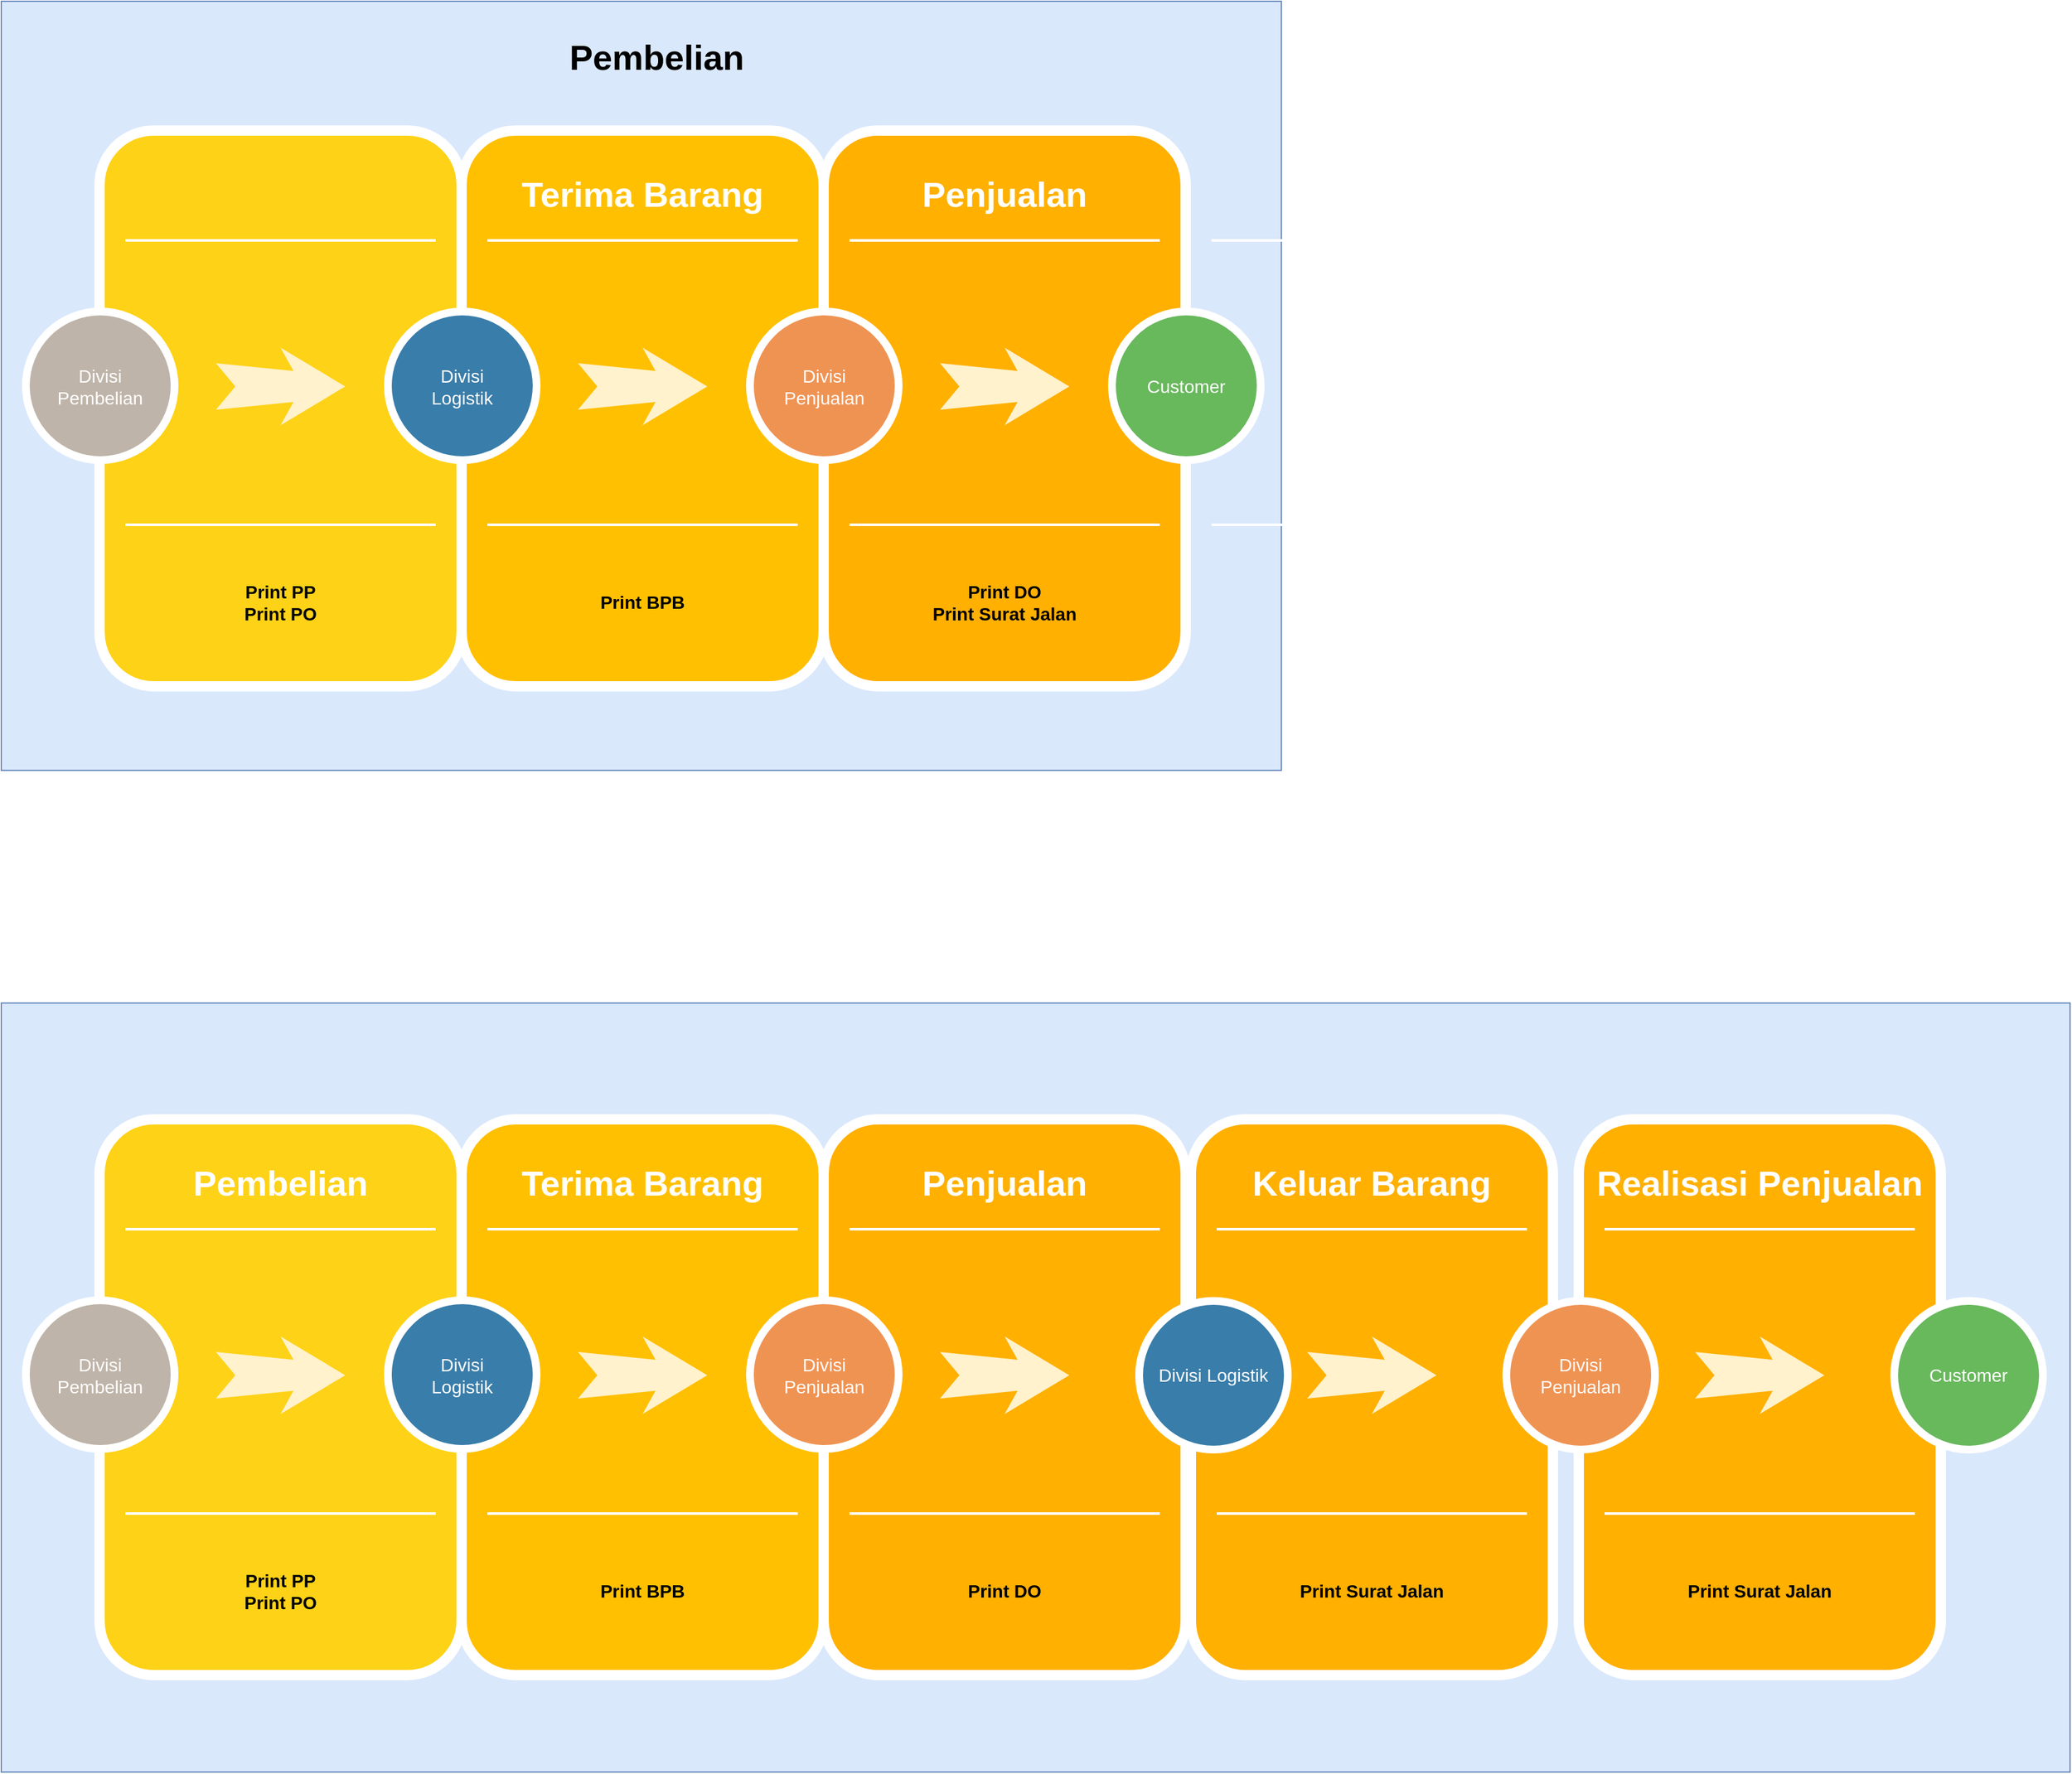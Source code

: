 <mxfile version="21.0.6" type="github">
  <diagram name="Flow TNL" id="12e1b939-464a-85fe-373e-61e167be1490">
    <mxGraphModel dx="1591" dy="849" grid="1" gridSize="10" guides="1" tooltips="1" connect="1" arrows="1" fold="1" page="1" pageScale="1.5" pageWidth="1169" pageHeight="826" background="none" math="0" shadow="0">
      <root>
        <mxCell id="0" />
        <mxCell id="1" parent="0" />
        <mxCell id="8H5z0bGd2YHfDFZXJcyK-37" value="" style="text;html=1;strokeColor=#6c8ebf;fillColor=#dae8fc;align=center;verticalAlign=middle;whiteSpace=wrap;rounded=0;shadow=0;fontSize=27;fontStyle=1" vertex="1" parent="1">
          <mxGeometry x="240" y="1080" width="1600" height="595" as="geometry" />
        </mxCell>
        <mxCell id="8H5z0bGd2YHfDFZXJcyK-36" value="" style="text;html=1;strokeColor=#6c8ebf;fillColor=#dae8fc;align=center;verticalAlign=middle;whiteSpace=wrap;rounded=0;shadow=0;fontSize=27;fontStyle=1" vertex="1" parent="1">
          <mxGeometry x="240" y="305" width="990" height="595" as="geometry" />
        </mxCell>
        <mxCell id="60da8b9f42644d3a-2" value="" style="whiteSpace=wrap;html=1;rounded=1;shadow=0;strokeWidth=8;fontSize=20;align=center;fillColor=#FED217;strokeColor=#FFFFFF;" parent="1" vertex="1">
          <mxGeometry x="316" y="405" width="280" height="430" as="geometry" />
        </mxCell>
        <mxCell id="60da8b9f42644d3a-3" value="&lt;font color=&quot;#000000&quot;&gt;Pembelian&lt;/font&gt;" style="text;html=1;strokeColor=none;fillColor=none;align=center;verticalAlign=middle;whiteSpace=wrap;rounded=0;shadow=0;fontSize=27;fontColor=#FFFFFF;fontStyle=1" parent="1" vertex="1">
          <mxGeometry x="607" y="319" width="280" height="60" as="geometry" />
        </mxCell>
        <mxCell id="60da8b9f42644d3a-4" value="Print PP&lt;br&gt;Print PO" style="text;html=1;strokeColor=none;fillColor=none;align=center;verticalAlign=middle;whiteSpace=wrap;rounded=0;shadow=0;fontSize=14;fontColor=#050505;fontStyle=1" parent="1" vertex="1">
          <mxGeometry x="316" y="725" width="280" height="90" as="geometry" />
        </mxCell>
        <mxCell id="60da8b9f42644d3a-6" value="" style="line;strokeWidth=2;html=1;rounded=0;shadow=0;fontSize=27;align=center;fillColor=none;strokeColor=#FFFFFF;" parent="1" vertex="1">
          <mxGeometry x="336" y="485" width="240" height="10" as="geometry" />
        </mxCell>
        <mxCell id="60da8b9f42644d3a-7" value="" style="line;strokeWidth=2;html=1;rounded=0;shadow=0;fontSize=27;align=center;fillColor=none;strokeColor=#FFFFFF;" parent="1" vertex="1">
          <mxGeometry x="336" y="705" width="240" height="10" as="geometry" />
        </mxCell>
        <mxCell id="60da8b9f42644d3a-8" value="Divisi&lt;br&gt;Pembelian" style="ellipse;whiteSpace=wrap;html=1;rounded=0;shadow=0;strokeWidth=6;fontSize=14;align=center;fillColor=#BFB4A9;strokeColor=#FFFFFF;fontColor=#FFFFFF;" parent="1" vertex="1">
          <mxGeometry x="259" y="545" width="115" height="115" as="geometry" />
        </mxCell>
        <mxCell id="60da8b9f42644d3a-9" value="" style="html=1;shadow=0;dashed=0;align=center;verticalAlign=middle;shape=mxgraph.arrows2.stylisedArrow;dy=0.6;dx=40;notch=15;feather=0.4;rounded=0;strokeWidth=1;fontSize=27;strokeColor=none;fillColor=#fff2cc;" parent="1" vertex="1">
          <mxGeometry x="406" y="573" width="100" height="60" as="geometry" />
        </mxCell>
        <mxCell id="60da8b9f42644d3a-17" value="" style="whiteSpace=wrap;html=1;rounded=1;shadow=0;strokeWidth=8;fontSize=20;align=center;fillColor=#FFC001;strokeColor=#FFFFFF;" parent="1" vertex="1">
          <mxGeometry x="596" y="405" width="280" height="430" as="geometry" />
        </mxCell>
        <mxCell id="60da8b9f42644d3a-18" value="Terima Barang" style="text;html=1;strokeColor=none;fillColor=none;align=center;verticalAlign=middle;whiteSpace=wrap;rounded=0;shadow=0;fontSize=27;fontColor=#FFFFFF;fontStyle=1" parent="1" vertex="1">
          <mxGeometry x="596" y="425" width="280" height="60" as="geometry" />
        </mxCell>
        <mxCell id="60da8b9f42644d3a-19" value="Print BPB" style="text;html=1;strokeColor=none;fillColor=none;align=center;verticalAlign=middle;whiteSpace=wrap;rounded=0;shadow=0;fontSize=14;fontColor=#000000;fontStyle=1" parent="1" vertex="1">
          <mxGeometry x="596" y="725" width="280" height="90" as="geometry" />
        </mxCell>
        <mxCell id="60da8b9f42644d3a-20" value="" style="line;strokeWidth=2;html=1;rounded=0;shadow=0;fontSize=27;align=center;fillColor=none;strokeColor=#FFFFFF;" parent="1" vertex="1">
          <mxGeometry x="616" y="485" width="240" height="10" as="geometry" />
        </mxCell>
        <mxCell id="60da8b9f42644d3a-21" value="" style="line;strokeWidth=2;html=1;rounded=0;shadow=0;fontSize=27;align=center;fillColor=none;strokeColor=#FFFFFF;" parent="1" vertex="1">
          <mxGeometry x="616" y="705" width="240" height="10" as="geometry" />
        </mxCell>
        <mxCell id="60da8b9f42644d3a-22" value="Divisi&lt;br&gt;Logistik" style="ellipse;whiteSpace=wrap;html=1;rounded=0;shadow=0;strokeWidth=6;fontSize=14;align=center;fillColor=#397DAA;strokeColor=#FFFFFF;fontColor=#FFFFFF;" parent="1" vertex="1">
          <mxGeometry x="539" y="545" width="115" height="115" as="geometry" />
        </mxCell>
        <mxCell id="60da8b9f42644d3a-23" value="" style="html=1;shadow=0;dashed=0;align=center;verticalAlign=middle;shape=mxgraph.arrows2.stylisedArrow;dy=0.6;dx=40;notch=15;feather=0.4;rounded=0;strokeWidth=1;fontSize=27;strokeColor=none;fillColor=#fff2cc;" parent="1" vertex="1">
          <mxGeometry x="686" y="573" width="100" height="60" as="geometry" />
        </mxCell>
        <mxCell id="60da8b9f42644d3a-24" value="" style="whiteSpace=wrap;html=1;rounded=1;shadow=0;strokeWidth=8;fontSize=20;align=center;fillColor=#FFB001;strokeColor=#FFFFFF;" parent="1" vertex="1">
          <mxGeometry x="876" y="405" width="280" height="430" as="geometry" />
        </mxCell>
        <mxCell id="60da8b9f42644d3a-25" value="Penjualan" style="text;html=1;strokeColor=none;fillColor=none;align=center;verticalAlign=middle;whiteSpace=wrap;rounded=0;shadow=0;fontSize=27;fontColor=#FFFFFF;fontStyle=1" parent="1" vertex="1">
          <mxGeometry x="876" y="425" width="280" height="60" as="geometry" />
        </mxCell>
        <mxCell id="60da8b9f42644d3a-26" value="Print DO&lt;br&gt;Print Surat Jalan" style="text;html=1;strokeColor=none;fillColor=none;align=center;verticalAlign=middle;whiteSpace=wrap;rounded=0;shadow=0;fontSize=14;fontColor=#000000;fontStyle=1" parent="1" vertex="1">
          <mxGeometry x="876" y="725" width="280" height="90" as="geometry" />
        </mxCell>
        <mxCell id="60da8b9f42644d3a-27" value="" style="line;strokeWidth=2;html=1;rounded=0;shadow=0;fontSize=27;align=center;fillColor=none;strokeColor=#FFFFFF;" parent="1" vertex="1">
          <mxGeometry x="896" y="485" width="240" height="10" as="geometry" />
        </mxCell>
        <mxCell id="60da8b9f42644d3a-28" value="" style="line;strokeWidth=2;html=1;rounded=0;shadow=0;fontSize=27;align=center;fillColor=none;strokeColor=#FFFFFF;" parent="1" vertex="1">
          <mxGeometry x="896" y="705" width="240" height="10" as="geometry" />
        </mxCell>
        <mxCell id="60da8b9f42644d3a-29" value="Divisi&lt;br&gt;Penjualan" style="ellipse;whiteSpace=wrap;html=1;rounded=0;shadow=0;strokeWidth=6;fontSize=14;align=center;fillColor=#EF9353;strokeColor=#FFFFFF;fontColor=#FFFFFF;" parent="1" vertex="1">
          <mxGeometry x="819" y="545" width="115" height="115" as="geometry" />
        </mxCell>
        <mxCell id="60da8b9f42644d3a-30" value="" style="html=1;shadow=0;dashed=0;align=center;verticalAlign=middle;shape=mxgraph.arrows2.stylisedArrow;dy=0.6;dx=40;notch=15;feather=0.4;rounded=0;strokeWidth=1;fontSize=27;strokeColor=none;fillColor=#fff2cc;" parent="1" vertex="1">
          <mxGeometry x="966" y="573" width="100" height="60" as="geometry" />
        </mxCell>
        <mxCell id="60da8b9f42644d3a-34" value="" style="line;strokeWidth=2;html=1;rounded=0;shadow=0;fontSize=27;align=center;fillColor=none;strokeColor=#FFFFFF;" parent="1" vertex="1">
          <mxGeometry x="1176" y="485" width="240" height="10" as="geometry" />
        </mxCell>
        <mxCell id="60da8b9f42644d3a-35" value="" style="line;strokeWidth=2;html=1;rounded=0;shadow=0;fontSize=27;align=center;fillColor=none;strokeColor=#FFFFFF;" parent="1" vertex="1">
          <mxGeometry x="1176" y="705" width="240" height="10" as="geometry" />
        </mxCell>
        <mxCell id="60da8b9f42644d3a-36" value="Customer" style="ellipse;whiteSpace=wrap;html=1;rounded=0;shadow=0;strokeWidth=6;fontSize=14;align=center;fillColor=#68B85C;strokeColor=#FFFFFF;fontColor=#FFFFFF;" parent="1" vertex="1">
          <mxGeometry x="1099" y="545" width="115" height="115" as="geometry" />
        </mxCell>
        <mxCell id="8H5z0bGd2YHfDFZXJcyK-1" value="" style="whiteSpace=wrap;html=1;rounded=1;shadow=0;strokeWidth=8;fontSize=20;align=center;fillColor=#FED217;strokeColor=#FFFFFF;" vertex="1" parent="1">
          <mxGeometry x="316" y="1170" width="280" height="430" as="geometry" />
        </mxCell>
        <mxCell id="8H5z0bGd2YHfDFZXJcyK-2" value="Pembelian" style="text;html=1;strokeColor=none;fillColor=none;align=center;verticalAlign=middle;whiteSpace=wrap;rounded=0;shadow=0;fontSize=27;fontColor=#FFFFFF;fontStyle=1" vertex="1" parent="1">
          <mxGeometry x="316" y="1190" width="280" height="60" as="geometry" />
        </mxCell>
        <mxCell id="8H5z0bGd2YHfDFZXJcyK-3" value="Print PP&lt;br style=&quot;border-color: var(--border-color);&quot;&gt;Print PO" style="text;html=1;strokeColor=none;fillColor=none;align=center;verticalAlign=middle;whiteSpace=wrap;rounded=0;shadow=0;fontSize=14;fontColor=#000000;fontStyle=1" vertex="1" parent="1">
          <mxGeometry x="316" y="1490" width="280" height="90" as="geometry" />
        </mxCell>
        <mxCell id="8H5z0bGd2YHfDFZXJcyK-4" value="" style="line;strokeWidth=2;html=1;rounded=0;shadow=0;fontSize=27;align=center;fillColor=none;strokeColor=#FFFFFF;" vertex="1" parent="1">
          <mxGeometry x="336" y="1250" width="240" height="10" as="geometry" />
        </mxCell>
        <mxCell id="8H5z0bGd2YHfDFZXJcyK-5" value="" style="line;strokeWidth=2;html=1;rounded=0;shadow=0;fontSize=27;align=center;fillColor=none;strokeColor=#FFFFFF;" vertex="1" parent="1">
          <mxGeometry x="336" y="1470" width="240" height="10" as="geometry" />
        </mxCell>
        <mxCell id="8H5z0bGd2YHfDFZXJcyK-6" value="Divisi&lt;br style=&quot;border-color: var(--border-color);&quot;&gt;Pembelian" style="ellipse;whiteSpace=wrap;html=1;rounded=0;shadow=0;strokeWidth=6;fontSize=14;align=center;fillColor=#BFB4A9;strokeColor=#FFFFFF;fontColor=#FFFFFF;" vertex="1" parent="1">
          <mxGeometry x="259" y="1310" width="115" height="115" as="geometry" />
        </mxCell>
        <mxCell id="8H5z0bGd2YHfDFZXJcyK-7" value="" style="html=1;shadow=0;dashed=0;align=center;verticalAlign=middle;shape=mxgraph.arrows2.stylisedArrow;dy=0.6;dx=40;notch=15;feather=0.4;rounded=0;strokeWidth=1;fontSize=27;strokeColor=none;fillColor=#fff2cc;" vertex="1" parent="1">
          <mxGeometry x="406" y="1338" width="100" height="60" as="geometry" />
        </mxCell>
        <mxCell id="8H5z0bGd2YHfDFZXJcyK-8" value="" style="whiteSpace=wrap;html=1;rounded=1;shadow=0;strokeWidth=8;fontSize=20;align=center;fillColor=#FFC001;strokeColor=#FFFFFF;" vertex="1" parent="1">
          <mxGeometry x="596" y="1170" width="280" height="430" as="geometry" />
        </mxCell>
        <mxCell id="8H5z0bGd2YHfDFZXJcyK-9" value="Terima Barang" style="text;html=1;strokeColor=none;fillColor=none;align=center;verticalAlign=middle;whiteSpace=wrap;rounded=0;shadow=0;fontSize=27;fontColor=#FFFFFF;fontStyle=1" vertex="1" parent="1">
          <mxGeometry x="596" y="1190" width="280" height="60" as="geometry" />
        </mxCell>
        <mxCell id="8H5z0bGd2YHfDFZXJcyK-10" value="Print BPB" style="text;html=1;strokeColor=none;fillColor=none;align=center;verticalAlign=middle;whiteSpace=wrap;rounded=0;shadow=0;fontSize=14;fontColor=#000000;fontStyle=1" vertex="1" parent="1">
          <mxGeometry x="596" y="1490" width="280" height="90" as="geometry" />
        </mxCell>
        <mxCell id="8H5z0bGd2YHfDFZXJcyK-11" value="" style="line;strokeWidth=2;html=1;rounded=0;shadow=0;fontSize=27;align=center;fillColor=none;strokeColor=#FFFFFF;" vertex="1" parent="1">
          <mxGeometry x="616" y="1250" width="240" height="10" as="geometry" />
        </mxCell>
        <mxCell id="8H5z0bGd2YHfDFZXJcyK-12" value="" style="line;strokeWidth=2;html=1;rounded=0;shadow=0;fontSize=27;align=center;fillColor=none;strokeColor=#FFFFFF;" vertex="1" parent="1">
          <mxGeometry x="616" y="1470" width="240" height="10" as="geometry" />
        </mxCell>
        <mxCell id="8H5z0bGd2YHfDFZXJcyK-13" value="Divisi&lt;br style=&quot;border-color: var(--border-color);&quot;&gt;Logistik" style="ellipse;whiteSpace=wrap;html=1;rounded=0;shadow=0;strokeWidth=6;fontSize=14;align=center;fillColor=#397DAA;strokeColor=#FFFFFF;fontColor=#FFFFFF;" vertex="1" parent="1">
          <mxGeometry x="539" y="1310" width="115" height="115" as="geometry" />
        </mxCell>
        <mxCell id="8H5z0bGd2YHfDFZXJcyK-14" value="" style="html=1;shadow=0;dashed=0;align=center;verticalAlign=middle;shape=mxgraph.arrows2.stylisedArrow;dy=0.6;dx=40;notch=15;feather=0.4;rounded=0;strokeWidth=1;fontSize=27;strokeColor=none;fillColor=#fff2cc;" vertex="1" parent="1">
          <mxGeometry x="686" y="1338" width="100" height="60" as="geometry" />
        </mxCell>
        <mxCell id="8H5z0bGd2YHfDFZXJcyK-15" value="" style="whiteSpace=wrap;html=1;rounded=1;shadow=0;strokeWidth=8;fontSize=20;align=center;fillColor=#FFB001;strokeColor=#FFFFFF;" vertex="1" parent="1">
          <mxGeometry x="876" y="1170" width="280" height="430" as="geometry" />
        </mxCell>
        <mxCell id="8H5z0bGd2YHfDFZXJcyK-16" value="Penjualan" style="text;html=1;strokeColor=none;fillColor=none;align=center;verticalAlign=middle;whiteSpace=wrap;rounded=0;shadow=0;fontSize=27;fontColor=#FFFFFF;fontStyle=1" vertex="1" parent="1">
          <mxGeometry x="876" y="1190" width="280" height="60" as="geometry" />
        </mxCell>
        <mxCell id="8H5z0bGd2YHfDFZXJcyK-17" value="Print DO" style="text;html=1;strokeColor=none;fillColor=none;align=center;verticalAlign=middle;whiteSpace=wrap;rounded=0;shadow=0;fontSize=14;fontColor=#000000;fontStyle=1" vertex="1" parent="1">
          <mxGeometry x="876" y="1490" width="280" height="90" as="geometry" />
        </mxCell>
        <mxCell id="8H5z0bGd2YHfDFZXJcyK-18" value="" style="line;strokeWidth=2;html=1;rounded=0;shadow=0;fontSize=27;align=center;fillColor=none;strokeColor=#FFFFFF;" vertex="1" parent="1">
          <mxGeometry x="896" y="1250" width="240" height="10" as="geometry" />
        </mxCell>
        <mxCell id="8H5z0bGd2YHfDFZXJcyK-19" value="" style="line;strokeWidth=2;html=1;rounded=0;shadow=0;fontSize=27;align=center;fillColor=none;strokeColor=#FFFFFF;" vertex="1" parent="1">
          <mxGeometry x="896" y="1470" width="240" height="10" as="geometry" />
        </mxCell>
        <mxCell id="8H5z0bGd2YHfDFZXJcyK-20" value="Divisi&lt;br style=&quot;border-color: var(--border-color);&quot;&gt;Penjualan" style="ellipse;whiteSpace=wrap;html=1;rounded=0;shadow=0;strokeWidth=6;fontSize=14;align=center;fillColor=#EF9353;strokeColor=#FFFFFF;fontColor=#FFFFFF;" vertex="1" parent="1">
          <mxGeometry x="819" y="1310" width="115" height="115" as="geometry" />
        </mxCell>
        <mxCell id="8H5z0bGd2YHfDFZXJcyK-21" value="" style="html=1;shadow=0;dashed=0;align=center;verticalAlign=middle;shape=mxgraph.arrows2.stylisedArrow;dy=0.6;dx=40;notch=15;feather=0.4;rounded=0;strokeWidth=1;fontSize=27;strokeColor=none;fillColor=#fff2cc;" vertex="1" parent="1">
          <mxGeometry x="966" y="1338" width="100" height="60" as="geometry" />
        </mxCell>
        <mxCell id="8H5z0bGd2YHfDFZXJcyK-29" value="" style="whiteSpace=wrap;html=1;rounded=1;shadow=0;strokeWidth=8;fontSize=20;align=center;fillColor=#FFB001;strokeColor=#FFFFFF;" vertex="1" parent="1">
          <mxGeometry x="1160" y="1170" width="280" height="430" as="geometry" />
        </mxCell>
        <mxCell id="8H5z0bGd2YHfDFZXJcyK-30" value="Keluar Barang" style="text;html=1;strokeColor=none;fillColor=none;align=center;verticalAlign=middle;whiteSpace=wrap;rounded=0;shadow=0;fontSize=27;fontColor=#FFFFFF;fontStyle=1" vertex="1" parent="1">
          <mxGeometry x="1160" y="1190" width="280" height="60" as="geometry" />
        </mxCell>
        <mxCell id="8H5z0bGd2YHfDFZXJcyK-31" value="Print Surat Jalan" style="text;html=1;strokeColor=none;fillColor=none;align=center;verticalAlign=middle;whiteSpace=wrap;rounded=0;shadow=0;fontSize=14;fontColor=#000000;fontStyle=1" vertex="1" parent="1">
          <mxGeometry x="1160" y="1490" width="280" height="90" as="geometry" />
        </mxCell>
        <mxCell id="8H5z0bGd2YHfDFZXJcyK-32" value="" style="line;strokeWidth=2;html=1;rounded=0;shadow=0;fontSize=27;align=center;fillColor=none;strokeColor=#FFFFFF;" vertex="1" parent="1">
          <mxGeometry x="1180" y="1250" width="240" height="10" as="geometry" />
        </mxCell>
        <mxCell id="8H5z0bGd2YHfDFZXJcyK-33" value="" style="line;strokeWidth=2;html=1;rounded=0;shadow=0;fontSize=27;align=center;fillColor=none;strokeColor=#FFFFFF;" vertex="1" parent="1">
          <mxGeometry x="1180" y="1470" width="240" height="10" as="geometry" />
        </mxCell>
        <mxCell id="8H5z0bGd2YHfDFZXJcyK-34" value="" style="html=1;shadow=0;dashed=0;align=center;verticalAlign=middle;shape=mxgraph.arrows2.stylisedArrow;dy=0.6;dx=40;notch=15;feather=0.4;rounded=0;strokeWidth=1;fontSize=27;strokeColor=none;fillColor=#fff2cc;" vertex="1" parent="1">
          <mxGeometry x="1250" y="1338" width="100" height="60" as="geometry" />
        </mxCell>
        <mxCell id="8H5z0bGd2YHfDFZXJcyK-24" value="Divisi Logistik" style="ellipse;whiteSpace=wrap;html=1;rounded=0;shadow=0;strokeWidth=6;fontSize=14;align=center;fillColor=#397DAA;strokeColor=#FFFFFF;fontColor=#FFFFFF;" vertex="1" parent="1">
          <mxGeometry x="1120" y="1310.5" width="115" height="115" as="geometry" />
        </mxCell>
        <mxCell id="8H5z0bGd2YHfDFZXJcyK-49" value="Keluar Barang" style="text;html=1;strokeColor=none;fillColor=none;align=center;verticalAlign=middle;whiteSpace=wrap;rounded=0;shadow=0;fontSize=27;fontColor=#FFFFFF;fontStyle=1" vertex="1" parent="1">
          <mxGeometry x="1460" y="1190" width="280" height="60" as="geometry" />
        </mxCell>
        <mxCell id="8H5z0bGd2YHfDFZXJcyK-50" value="" style="whiteSpace=wrap;html=1;rounded=1;shadow=0;strokeWidth=8;fontSize=20;align=center;fillColor=#FFB001;strokeColor=#FFFFFF;" vertex="1" parent="1">
          <mxGeometry x="1460" y="1170" width="280" height="430" as="geometry" />
        </mxCell>
        <mxCell id="8H5z0bGd2YHfDFZXJcyK-51" value="" style="html=1;shadow=0;dashed=0;align=center;verticalAlign=middle;shape=mxgraph.arrows2.stylisedArrow;dy=0.6;dx=40;notch=15;feather=0.4;rounded=0;strokeWidth=1;fontSize=27;strokeColor=none;fillColor=#fff2cc;" vertex="1" parent="1">
          <mxGeometry x="1550" y="1338" width="100" height="60" as="geometry" />
        </mxCell>
        <mxCell id="8H5z0bGd2YHfDFZXJcyK-52" value="Customer" style="ellipse;whiteSpace=wrap;html=1;rounded=0;shadow=0;strokeWidth=6;fontSize=14;align=center;fillColor=#68B85C;strokeColor=#FFFFFF;fontColor=#FFFFFF;" vertex="1" parent="1">
          <mxGeometry x="1704" y="1310.5" width="115" height="115" as="geometry" />
        </mxCell>
        <mxCell id="8H5z0bGd2YHfDFZXJcyK-53" value="Print Surat Jalan" style="text;html=1;strokeColor=none;fillColor=none;align=center;verticalAlign=middle;whiteSpace=wrap;rounded=0;shadow=0;fontSize=14;fontColor=#000000;fontStyle=1" vertex="1" parent="1">
          <mxGeometry x="1460" y="1490" width="280" height="90" as="geometry" />
        </mxCell>
        <mxCell id="8H5z0bGd2YHfDFZXJcyK-35" value="Divisi&lt;br style=&quot;border-color: var(--border-color);&quot;&gt;Penjualan" style="ellipse;whiteSpace=wrap;html=1;rounded=0;shadow=0;strokeWidth=6;fontSize=14;align=center;fillColor=#EF9353;strokeColor=#FFFFFF;fontColor=#FFFFFF;" vertex="1" parent="1">
          <mxGeometry x="1404" y="1310.5" width="115" height="115" as="geometry" />
        </mxCell>
        <mxCell id="8H5z0bGd2YHfDFZXJcyK-54" value="Realisasi Penjualan" style="text;html=1;strokeColor=none;fillColor=none;align=center;verticalAlign=middle;whiteSpace=wrap;rounded=0;shadow=0;fontSize=27;fontColor=#FFFFFF;fontStyle=1" vertex="1" parent="1">
          <mxGeometry x="1460" y="1190" width="280" height="60" as="geometry" />
        </mxCell>
        <mxCell id="8H5z0bGd2YHfDFZXJcyK-55" value="" style="line;strokeWidth=2;html=1;rounded=0;shadow=0;fontSize=27;align=center;fillColor=none;strokeColor=#FFFFFF;" vertex="1" parent="1">
          <mxGeometry x="1480" y="1470" width="240" height="10" as="geometry" />
        </mxCell>
        <mxCell id="8H5z0bGd2YHfDFZXJcyK-56" value="" style="line;strokeWidth=2;html=1;rounded=0;shadow=0;fontSize=27;align=center;fillColor=none;strokeColor=#FFFFFF;" vertex="1" parent="1">
          <mxGeometry x="1480" y="1250" width="240" height="10" as="geometry" />
        </mxCell>
      </root>
    </mxGraphModel>
  </diagram>
</mxfile>
